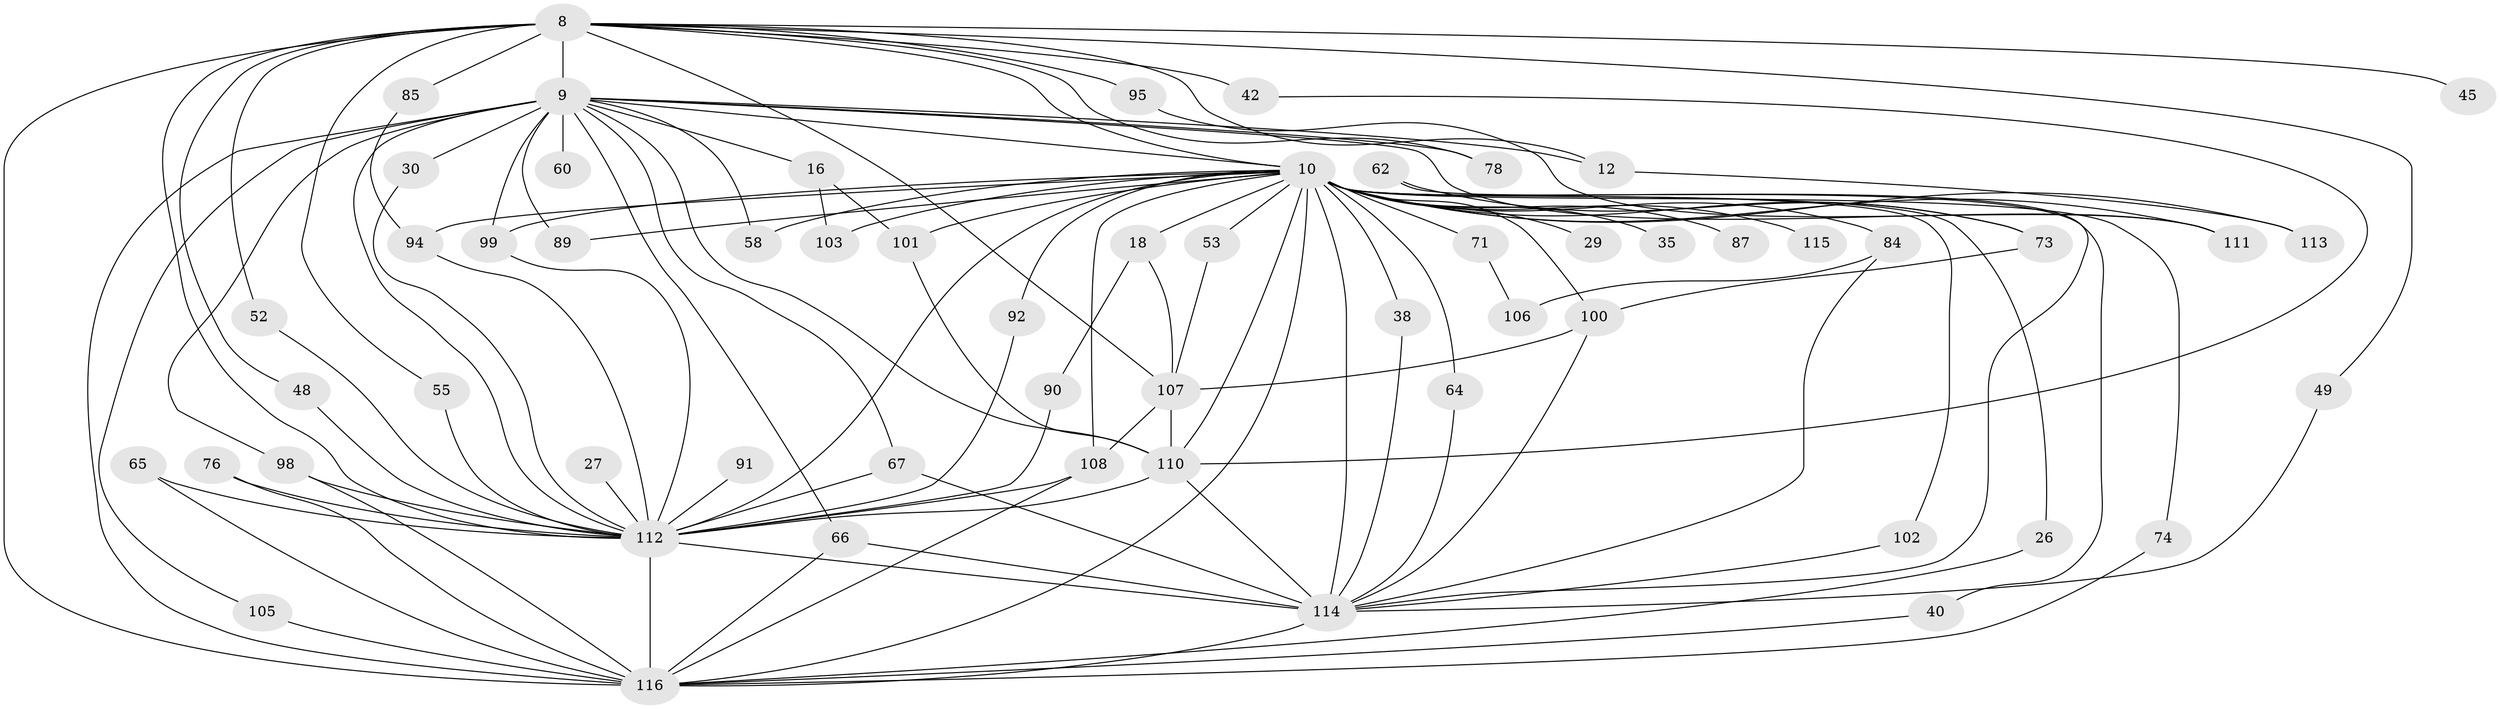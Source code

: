 // original degree distribution, {22: 0.008620689655172414, 17: 0.017241379310344827, 33: 0.008620689655172414, 15: 0.008620689655172414, 24: 0.008620689655172414, 21: 0.008620689655172414, 16: 0.008620689655172414, 19: 0.008620689655172414, 37: 0.008620689655172414, 8: 0.008620689655172414, 3: 0.14655172413793102, 5: 0.04310344827586207, 7: 0.008620689655172414, 4: 0.16379310344827586, 2: 0.5431034482758621}
// Generated by graph-tools (version 1.1) at 2025/44/03/09/25 04:44:14]
// undirected, 58 vertices, 117 edges
graph export_dot {
graph [start="1"]
  node [color=gray90,style=filled];
  8 [super="+6"];
  9 [super="+7"];
  10 [super="+3"];
  12;
  16;
  18;
  26;
  27;
  29;
  30 [super="+24"];
  35;
  38;
  40;
  42;
  45;
  48;
  49;
  52;
  53 [super="+20"];
  55;
  58;
  60;
  62;
  64;
  65;
  66 [super="+41"];
  67 [super="+61+33"];
  71;
  73 [super="+46+23"];
  74;
  76;
  78;
  84 [super="+63+72"];
  85;
  87;
  89;
  90;
  91;
  92;
  94 [super="+31"];
  95;
  98 [super="+77+97"];
  99 [super="+93"];
  100 [super="+34+80"];
  101 [super="+25+83"];
  102;
  103;
  105;
  106;
  107 [super="+47+51"];
  108 [super="+70+79"];
  110 [super="+69"];
  111 [super="+50+82"];
  112 [super="+56+68+5"];
  113 [super="+81"];
  114 [super="+14+15+17+96+109"];
  115;
  116 [super="+43+104"];
  8 -- 9 [weight=4];
  8 -- 10 [weight=4];
  8 -- 42 [weight=2];
  8 -- 48;
  8 -- 49;
  8 -- 55;
  8 -- 78;
  8 -- 12;
  8 -- 85;
  8 -- 95;
  8 -- 45;
  8 -- 52;
  8 -- 116 [weight=5];
  8 -- 107 [weight=2];
  8 -- 112 [weight=4];
  9 -- 10 [weight=4];
  9 -- 16 [weight=2];
  9 -- 30 [weight=2];
  9 -- 60 [weight=2];
  9 -- 66 [weight=2];
  9 -- 89;
  9 -- 99;
  9 -- 12;
  9 -- 78;
  9 -- 98 [weight=2];
  9 -- 105;
  9 -- 58;
  9 -- 111 [weight=2];
  9 -- 67;
  9 -- 116 [weight=5];
  9 -- 110 [weight=2];
  9 -- 112 [weight=4];
  10 -- 18 [weight=2];
  10 -- 29 [weight=2];
  10 -- 35 [weight=2];
  10 -- 64;
  10 -- 71 [weight=2];
  10 -- 87 [weight=2];
  10 -- 92;
  10 -- 94 [weight=2];
  10 -- 102;
  10 -- 103;
  10 -- 112 [weight=5];
  10 -- 113 [weight=2];
  10 -- 115 [weight=2];
  10 -- 73 [weight=4];
  10 -- 74;
  10 -- 89;
  10 -- 26;
  10 -- 38;
  10 -- 40;
  10 -- 53 [weight=2];
  10 -- 58;
  10 -- 114 [weight=3];
  10 -- 101 [weight=2];
  10 -- 100 [weight=2];
  10 -- 111 [weight=3];
  10 -- 84 [weight=3];
  10 -- 116 [weight=5];
  10 -- 99;
  10 -- 108;
  10 -- 110;
  12 -- 113;
  16 -- 103;
  16 -- 101;
  18 -- 90;
  18 -- 107;
  26 -- 116;
  27 -- 112 [weight=2];
  30 -- 112;
  38 -- 114;
  40 -- 116;
  42 -- 110;
  48 -- 112;
  49 -- 114;
  52 -- 112;
  53 -- 107;
  55 -- 112;
  62 -- 73;
  62 -- 114;
  64 -- 114;
  65 -- 116;
  65 -- 112;
  66 -- 116;
  66 -- 114;
  67 -- 112 [weight=2];
  67 -- 114 [weight=2];
  71 -- 106;
  73 -- 100;
  74 -- 116;
  76 -- 116;
  76 -- 112;
  84 -- 106;
  84 -- 114;
  85 -- 94;
  90 -- 112;
  91 -- 112 [weight=2];
  92 -- 112;
  94 -- 112;
  95 -- 111;
  98 -- 116 [weight=2];
  98 -- 112 [weight=2];
  99 -- 112;
  100 -- 114 [weight=2];
  100 -- 107;
  101 -- 110;
  102 -- 114;
  105 -- 116;
  107 -- 108;
  107 -- 110;
  108 -- 116;
  108 -- 112 [weight=2];
  110 -- 114;
  110 -- 112;
  112 -- 116 [weight=6];
  112 -- 114 [weight=6];
  114 -- 116 [weight=2];
}

